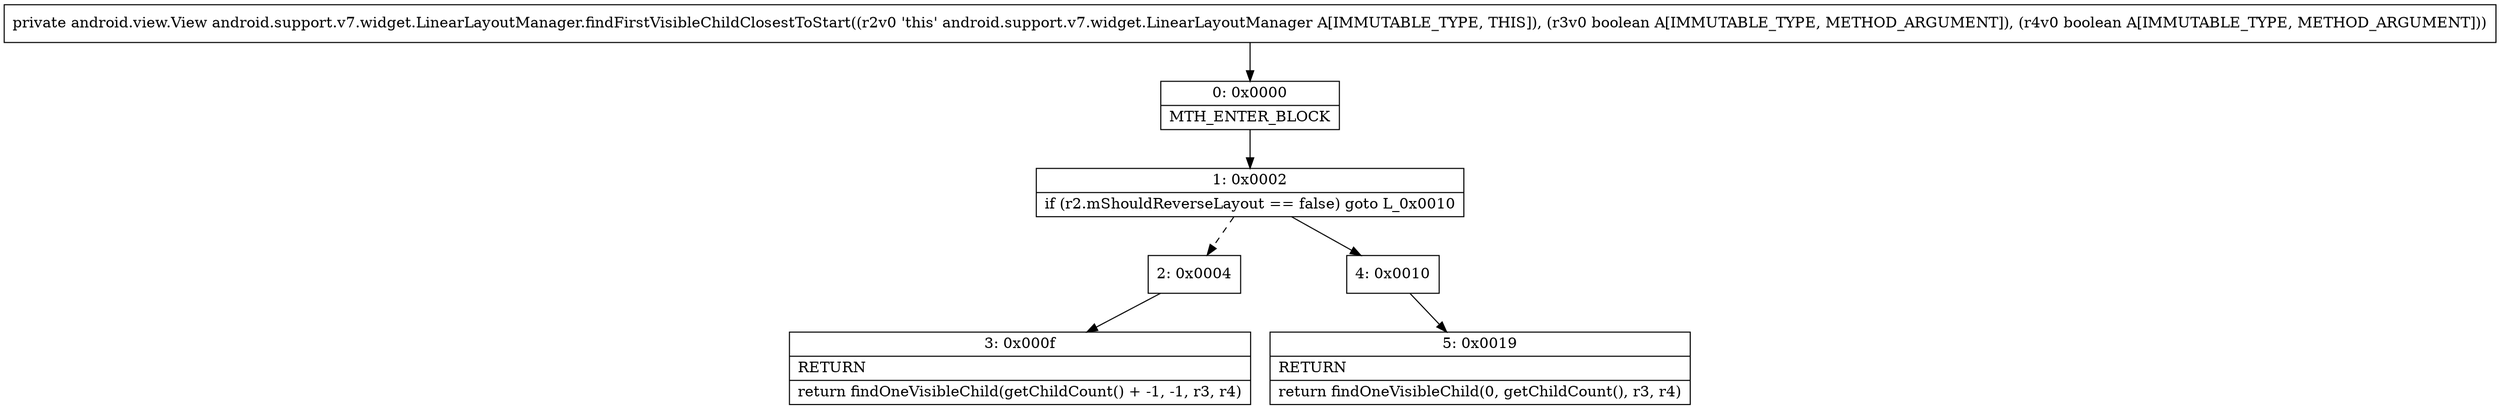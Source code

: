 digraph "CFG forandroid.support.v7.widget.LinearLayoutManager.findFirstVisibleChildClosestToStart(ZZ)Landroid\/view\/View;" {
Node_0 [shape=record,label="{0\:\ 0x0000|MTH_ENTER_BLOCK\l}"];
Node_1 [shape=record,label="{1\:\ 0x0002|if (r2.mShouldReverseLayout == false) goto L_0x0010\l}"];
Node_2 [shape=record,label="{2\:\ 0x0004}"];
Node_3 [shape=record,label="{3\:\ 0x000f|RETURN\l|return findOneVisibleChild(getChildCount() + \-1, \-1, r3, r4)\l}"];
Node_4 [shape=record,label="{4\:\ 0x0010}"];
Node_5 [shape=record,label="{5\:\ 0x0019|RETURN\l|return findOneVisibleChild(0, getChildCount(), r3, r4)\l}"];
MethodNode[shape=record,label="{private android.view.View android.support.v7.widget.LinearLayoutManager.findFirstVisibleChildClosestToStart((r2v0 'this' android.support.v7.widget.LinearLayoutManager A[IMMUTABLE_TYPE, THIS]), (r3v0 boolean A[IMMUTABLE_TYPE, METHOD_ARGUMENT]), (r4v0 boolean A[IMMUTABLE_TYPE, METHOD_ARGUMENT])) }"];
MethodNode -> Node_0;
Node_0 -> Node_1;
Node_1 -> Node_2[style=dashed];
Node_1 -> Node_4;
Node_2 -> Node_3;
Node_4 -> Node_5;
}

